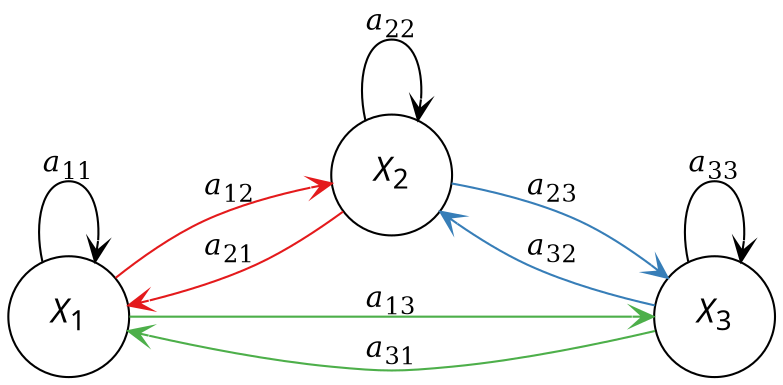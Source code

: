 digraph G {
graph [bgcolor = "transparent", nodesep="0.5",fontsize="30", ranksep="1", rankdir="LR"];
node [fixedsize=true, fontname="Sans", shape=circle, height="0.8", width="0.8",fontsize="16"];
X1 [label=<<I>X</I><sub>1</sub>>]
X2 [label=<<I>X</I><sub>2</sub>>]
X3 [label=<<I>X</I><sub>3</sub>>]
edge [];		
		X1 [color=""];
				X1 -> X2 [color="", dir=both, arrowtail= none, arrowhead = open, label = <<i>a</i><sub>12</sub>>, color="#e41a1c"];
		X1 [color=""];
				X1 -> X1 [color="", dir=both, arrowtail= none, arrowhead = open, label = <<i>a</i><sub>11</sub>>];
		X1 [color=""];
				X1 -> X3 [color="", dir=both, arrowtail= none, arrowhead = open, label = <<i>a</i><sub>13</sub>>, color="#4daf4a"];
		X2 [color=""];
				X2 -> X1 [color="", dir=both, arrowtail= none, arrowhead = open, label = <<i>a</i><sub>21</sub>>, color="#e41a1c"];
		X2 [color=""];
				X2 -> X3 [color="", dir=both, arrowtail= none, arrowhead = open, label = <<i>a</i><sub>23</sub>>, color="#377eb8"];
		X2 [color=""];
				X2 -> X2 [color="", dir=both, arrowtail= none, arrowhead = open, label = <<i>a</i><sub>22</sub>>];
		X3 [color=""];
				X3 -> X1 [color="", dir=both, arrowtail= none, arrowhead = open, label = <<i>a</i><sub>31</sub>>, color="#4daf4a"];
		X3 [color=""];
				X3 -> X2 [color="", dir=both, arrowtail= none, arrowhead = open, label = <<i>a</i><sub>32</sub>>, color="#377eb8"];
		X3 [color=""];
				X3 -> X3 [color="", dir=both, arrowtail= none, arrowhead = open, label = <<i>a</i><sub>33</sub>>];
}

